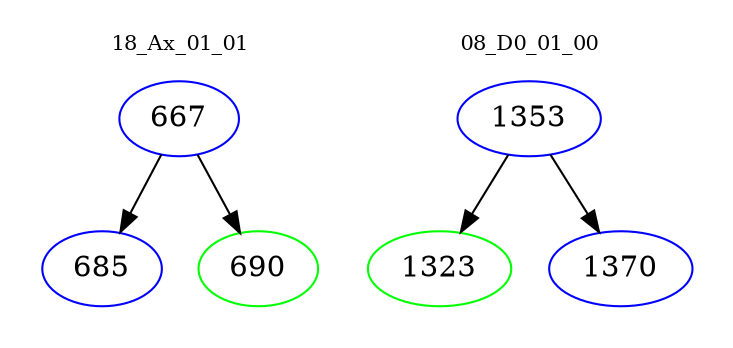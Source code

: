 digraph{
subgraph cluster_0 {
color = white
label = "18_Ax_01_01";
fontsize=10;
T0_667 [label="667", color="blue"]
T0_667 -> T0_685 [color="black"]
T0_685 [label="685", color="blue"]
T0_667 -> T0_690 [color="black"]
T0_690 [label="690", color="green"]
}
subgraph cluster_1 {
color = white
label = "08_D0_01_00";
fontsize=10;
T1_1353 [label="1353", color="blue"]
T1_1353 -> T1_1323 [color="black"]
T1_1323 [label="1323", color="green"]
T1_1353 -> T1_1370 [color="black"]
T1_1370 [label="1370", color="blue"]
}
}
